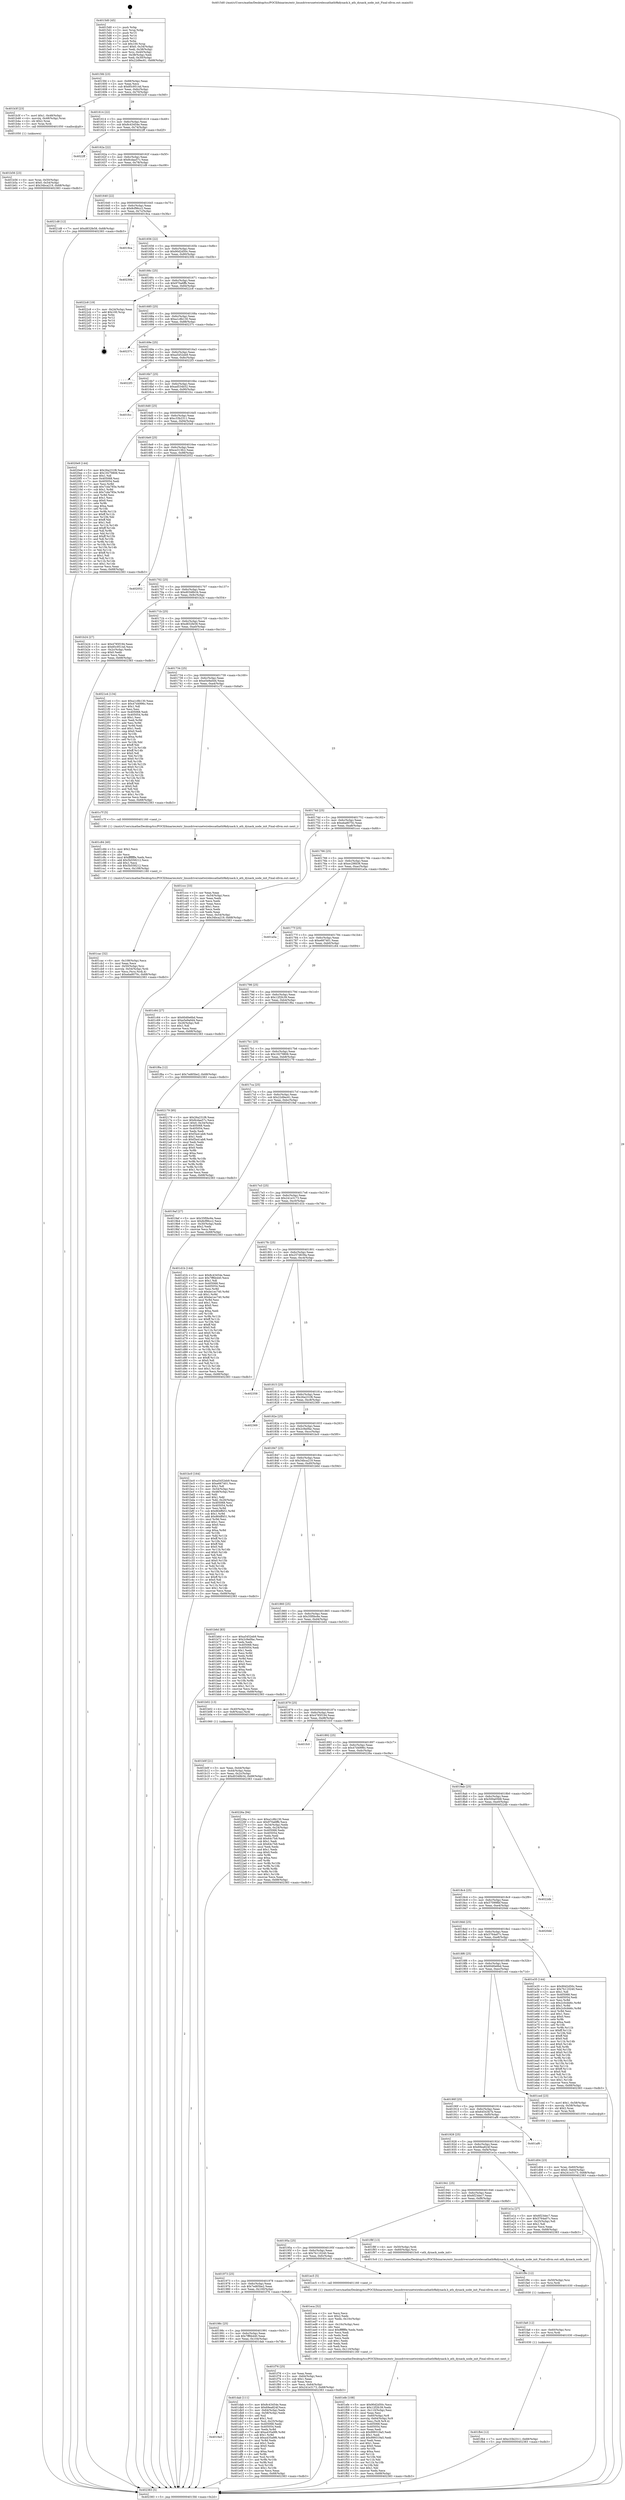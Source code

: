 digraph "0x4015d0" {
  label = "0x4015d0 (/mnt/c/Users/mathe/Desktop/tcc/POCII/binaries/extr_linuxdriversnetwirelessathath9kdynack.h_ath_dynack_node_init_Final-ollvm.out::main(0))"
  labelloc = "t"
  node[shape=record]

  Entry [label="",width=0.3,height=0.3,shape=circle,fillcolor=black,style=filled]
  "0x4015fd" [label="{
     0x4015fd [23]\l
     | [instrs]\l
     &nbsp;&nbsp;0x4015fd \<+3\>: mov -0x68(%rbp),%eax\l
     &nbsp;&nbsp;0x401600 \<+2\>: mov %eax,%ecx\l
     &nbsp;&nbsp;0x401602 \<+6\>: sub $0x85c9514d,%ecx\l
     &nbsp;&nbsp;0x401608 \<+3\>: mov %eax,-0x6c(%rbp)\l
     &nbsp;&nbsp;0x40160b \<+3\>: mov %ecx,-0x70(%rbp)\l
     &nbsp;&nbsp;0x40160e \<+6\>: je 0000000000401b3f \<main+0x56f\>\l
  }"]
  "0x401b3f" [label="{
     0x401b3f [23]\l
     | [instrs]\l
     &nbsp;&nbsp;0x401b3f \<+7\>: movl $0x1,-0x48(%rbp)\l
     &nbsp;&nbsp;0x401b46 \<+4\>: movslq -0x48(%rbp),%rax\l
     &nbsp;&nbsp;0x401b4a \<+4\>: shl $0x2,%rax\l
     &nbsp;&nbsp;0x401b4e \<+3\>: mov %rax,%rdi\l
     &nbsp;&nbsp;0x401b51 \<+5\>: call 0000000000401050 \<malloc@plt\>\l
     | [calls]\l
     &nbsp;&nbsp;0x401050 \{1\} (unknown)\l
  }"]
  "0x401614" [label="{
     0x401614 [22]\l
     | [instrs]\l
     &nbsp;&nbsp;0x401614 \<+5\>: jmp 0000000000401619 \<main+0x49\>\l
     &nbsp;&nbsp;0x401619 \<+3\>: mov -0x6c(%rbp),%eax\l
     &nbsp;&nbsp;0x40161c \<+5\>: sub $0x8c43454e,%eax\l
     &nbsp;&nbsp;0x401621 \<+3\>: mov %eax,-0x74(%rbp)\l
     &nbsp;&nbsp;0x401624 \<+6\>: je 00000000004022ff \<main+0xd2f\>\l
  }"]
  Exit [label="",width=0.3,height=0.3,shape=circle,fillcolor=black,style=filled,peripheries=2]
  "0x4022ff" [label="{
     0x4022ff\l
  }", style=dashed]
  "0x40162a" [label="{
     0x40162a [22]\l
     | [instrs]\l
     &nbsp;&nbsp;0x40162a \<+5\>: jmp 000000000040162f \<main+0x5f\>\l
     &nbsp;&nbsp;0x40162f \<+3\>: mov -0x6c(%rbp),%eax\l
     &nbsp;&nbsp;0x401632 \<+5\>: sub $0x8cdaa57c,%eax\l
     &nbsp;&nbsp;0x401637 \<+3\>: mov %eax,-0x78(%rbp)\l
     &nbsp;&nbsp;0x40163a \<+6\>: je 00000000004021d8 \<main+0xc08\>\l
  }"]
  "0x401fb4" [label="{
     0x401fb4 [12]\l
     | [instrs]\l
     &nbsp;&nbsp;0x401fb4 \<+7\>: movl $0xc33b2311,-0x68(%rbp)\l
     &nbsp;&nbsp;0x401fbb \<+5\>: jmp 0000000000402383 \<main+0xdb3\>\l
  }"]
  "0x4021d8" [label="{
     0x4021d8 [12]\l
     | [instrs]\l
     &nbsp;&nbsp;0x4021d8 \<+7\>: movl $0xd832fe58,-0x68(%rbp)\l
     &nbsp;&nbsp;0x4021df \<+5\>: jmp 0000000000402383 \<main+0xdb3\>\l
  }"]
  "0x401640" [label="{
     0x401640 [22]\l
     | [instrs]\l
     &nbsp;&nbsp;0x401640 \<+5\>: jmp 0000000000401645 \<main+0x75\>\l
     &nbsp;&nbsp;0x401645 \<+3\>: mov -0x6c(%rbp),%eax\l
     &nbsp;&nbsp;0x401648 \<+5\>: sub $0x8cf96cc2,%eax\l
     &nbsp;&nbsp;0x40164d \<+3\>: mov %eax,-0x7c(%rbp)\l
     &nbsp;&nbsp;0x401650 \<+6\>: je 00000000004019ca \<main+0x3fa\>\l
  }"]
  "0x401fa8" [label="{
     0x401fa8 [12]\l
     | [instrs]\l
     &nbsp;&nbsp;0x401fa8 \<+4\>: mov -0x60(%rbp),%rsi\l
     &nbsp;&nbsp;0x401fac \<+3\>: mov %rsi,%rdi\l
     &nbsp;&nbsp;0x401faf \<+5\>: call 0000000000401030 \<free@plt\>\l
     | [calls]\l
     &nbsp;&nbsp;0x401030 \{1\} (unknown)\l
  }"]
  "0x4019ca" [label="{
     0x4019ca\l
  }", style=dashed]
  "0x401656" [label="{
     0x401656 [22]\l
     | [instrs]\l
     &nbsp;&nbsp;0x401656 \<+5\>: jmp 000000000040165b \<main+0x8b\>\l
     &nbsp;&nbsp;0x40165b \<+3\>: mov -0x6c(%rbp),%eax\l
     &nbsp;&nbsp;0x40165e \<+5\>: sub $0x90d2d50c,%eax\l
     &nbsp;&nbsp;0x401663 \<+3\>: mov %eax,-0x80(%rbp)\l
     &nbsp;&nbsp;0x401666 \<+6\>: je 000000000040230b \<main+0xd3b\>\l
  }"]
  "0x401f9c" [label="{
     0x401f9c [12]\l
     | [instrs]\l
     &nbsp;&nbsp;0x401f9c \<+4\>: mov -0x50(%rbp),%rsi\l
     &nbsp;&nbsp;0x401fa0 \<+3\>: mov %rsi,%rdi\l
     &nbsp;&nbsp;0x401fa3 \<+5\>: call 0000000000401030 \<free@plt\>\l
     | [calls]\l
     &nbsp;&nbsp;0x401030 \{1\} (unknown)\l
  }"]
  "0x40230b" [label="{
     0x40230b\l
  }", style=dashed]
  "0x40166c" [label="{
     0x40166c [25]\l
     | [instrs]\l
     &nbsp;&nbsp;0x40166c \<+5\>: jmp 0000000000401671 \<main+0xa1\>\l
     &nbsp;&nbsp;0x401671 \<+3\>: mov -0x6c(%rbp),%eax\l
     &nbsp;&nbsp;0x401674 \<+5\>: sub $0x970a6ffb,%eax\l
     &nbsp;&nbsp;0x401679 \<+6\>: mov %eax,-0x84(%rbp)\l
     &nbsp;&nbsp;0x40167f \<+6\>: je 00000000004022c8 \<main+0xcf8\>\l
  }"]
  "0x401efe" [label="{
     0x401efe [108]\l
     | [instrs]\l
     &nbsp;&nbsp;0x401efe \<+5\>: mov $0x90d2d50c,%ecx\l
     &nbsp;&nbsp;0x401f03 \<+5\>: mov $0x12f2fc39,%edx\l
     &nbsp;&nbsp;0x401f08 \<+6\>: mov -0x110(%rbp),%esi\l
     &nbsp;&nbsp;0x401f0e \<+3\>: imul %eax,%esi\l
     &nbsp;&nbsp;0x401f11 \<+4\>: mov -0x60(%rbp),%r8\l
     &nbsp;&nbsp;0x401f15 \<+4\>: movslq -0x64(%rbp),%r9\l
     &nbsp;&nbsp;0x401f19 \<+4\>: mov %esi,(%r8,%r9,4)\l
     &nbsp;&nbsp;0x401f1d \<+7\>: mov 0x405068,%eax\l
     &nbsp;&nbsp;0x401f24 \<+7\>: mov 0x405054,%esi\l
     &nbsp;&nbsp;0x401f2b \<+2\>: mov %eax,%edi\l
     &nbsp;&nbsp;0x401f2d \<+6\>: sub $0x999319a5,%edi\l
     &nbsp;&nbsp;0x401f33 \<+3\>: sub $0x1,%edi\l
     &nbsp;&nbsp;0x401f36 \<+6\>: add $0x999319a5,%edi\l
     &nbsp;&nbsp;0x401f3c \<+3\>: imul %edi,%eax\l
     &nbsp;&nbsp;0x401f3f \<+3\>: and $0x1,%eax\l
     &nbsp;&nbsp;0x401f42 \<+3\>: cmp $0x0,%eax\l
     &nbsp;&nbsp;0x401f45 \<+4\>: sete %r10b\l
     &nbsp;&nbsp;0x401f49 \<+3\>: cmp $0xa,%esi\l
     &nbsp;&nbsp;0x401f4c \<+4\>: setl %r11b\l
     &nbsp;&nbsp;0x401f50 \<+3\>: mov %r10b,%bl\l
     &nbsp;&nbsp;0x401f53 \<+3\>: and %r11b,%bl\l
     &nbsp;&nbsp;0x401f56 \<+3\>: xor %r11b,%r10b\l
     &nbsp;&nbsp;0x401f59 \<+3\>: or %r10b,%bl\l
     &nbsp;&nbsp;0x401f5c \<+3\>: test $0x1,%bl\l
     &nbsp;&nbsp;0x401f5f \<+3\>: cmovne %edx,%ecx\l
     &nbsp;&nbsp;0x401f62 \<+3\>: mov %ecx,-0x68(%rbp)\l
     &nbsp;&nbsp;0x401f65 \<+5\>: jmp 0000000000402383 \<main+0xdb3\>\l
  }"]
  "0x4022c8" [label="{
     0x4022c8 [19]\l
     | [instrs]\l
     &nbsp;&nbsp;0x4022c8 \<+3\>: mov -0x24(%rbp),%eax\l
     &nbsp;&nbsp;0x4022cb \<+7\>: add $0x100,%rsp\l
     &nbsp;&nbsp;0x4022d2 \<+1\>: pop %rbx\l
     &nbsp;&nbsp;0x4022d3 \<+2\>: pop %r12\l
     &nbsp;&nbsp;0x4022d5 \<+2\>: pop %r14\l
     &nbsp;&nbsp;0x4022d7 \<+2\>: pop %r15\l
     &nbsp;&nbsp;0x4022d9 \<+1\>: pop %rbp\l
     &nbsp;&nbsp;0x4022da \<+1\>: ret\l
  }"]
  "0x401685" [label="{
     0x401685 [25]\l
     | [instrs]\l
     &nbsp;&nbsp;0x401685 \<+5\>: jmp 000000000040168a \<main+0xba\>\l
     &nbsp;&nbsp;0x40168a \<+3\>: mov -0x6c(%rbp),%eax\l
     &nbsp;&nbsp;0x40168d \<+5\>: sub $0xa1c8b130,%eax\l
     &nbsp;&nbsp;0x401692 \<+6\>: mov %eax,-0x88(%rbp)\l
     &nbsp;&nbsp;0x401698 \<+6\>: je 000000000040237c \<main+0xdac\>\l
  }"]
  "0x401eca" [label="{
     0x401eca [52]\l
     | [instrs]\l
     &nbsp;&nbsp;0x401eca \<+2\>: xor %ecx,%ecx\l
     &nbsp;&nbsp;0x401ecc \<+5\>: mov $0x2,%edx\l
     &nbsp;&nbsp;0x401ed1 \<+6\>: mov %edx,-0x10c(%rbp)\l
     &nbsp;&nbsp;0x401ed7 \<+1\>: cltd\l
     &nbsp;&nbsp;0x401ed8 \<+6\>: mov -0x10c(%rbp),%esi\l
     &nbsp;&nbsp;0x401ede \<+2\>: idiv %esi\l
     &nbsp;&nbsp;0x401ee0 \<+6\>: imul $0xfffffffe,%edx,%edx\l
     &nbsp;&nbsp;0x401ee6 \<+2\>: mov %ecx,%edi\l
     &nbsp;&nbsp;0x401ee8 \<+2\>: sub %edx,%edi\l
     &nbsp;&nbsp;0x401eea \<+2\>: mov %ecx,%edx\l
     &nbsp;&nbsp;0x401eec \<+3\>: sub $0x1,%edx\l
     &nbsp;&nbsp;0x401eef \<+2\>: add %edx,%edi\l
     &nbsp;&nbsp;0x401ef1 \<+2\>: sub %edi,%ecx\l
     &nbsp;&nbsp;0x401ef3 \<+6\>: mov %ecx,-0x110(%rbp)\l
     &nbsp;&nbsp;0x401ef9 \<+5\>: call 0000000000401160 \<next_i\>\l
     | [calls]\l
     &nbsp;&nbsp;0x401160 \{1\} (/mnt/c/Users/mathe/Desktop/tcc/POCII/binaries/extr_linuxdriversnetwirelessathath9kdynack.h_ath_dynack_node_init_Final-ollvm.out::next_i)\l
  }"]
  "0x40237c" [label="{
     0x40237c\l
  }", style=dashed]
  "0x40169e" [label="{
     0x40169e [25]\l
     | [instrs]\l
     &nbsp;&nbsp;0x40169e \<+5\>: jmp 00000000004016a3 \<main+0xd3\>\l
     &nbsp;&nbsp;0x4016a3 \<+3\>: mov -0x6c(%rbp),%eax\l
     &nbsp;&nbsp;0x4016a6 \<+5\>: sub $0xa5452eb9,%eax\l
     &nbsp;&nbsp;0x4016ab \<+6\>: mov %eax,-0x8c(%rbp)\l
     &nbsp;&nbsp;0x4016b1 \<+6\>: je 00000000004022f3 \<main+0xd23\>\l
  }"]
  "0x4019a5" [label="{
     0x4019a5\l
  }", style=dashed]
  "0x4022f3" [label="{
     0x4022f3\l
  }", style=dashed]
  "0x4016b7" [label="{
     0x4016b7 [25]\l
     | [instrs]\l
     &nbsp;&nbsp;0x4016b7 \<+5\>: jmp 00000000004016bc \<main+0xec\>\l
     &nbsp;&nbsp;0x4016bc \<+3\>: mov -0x6c(%rbp),%eax\l
     &nbsp;&nbsp;0x4016bf \<+5\>: sub $0xad534b52,%eax\l
     &nbsp;&nbsp;0x4016c4 \<+6\>: mov %eax,-0x90(%rbp)\l
     &nbsp;&nbsp;0x4016ca \<+6\>: je 0000000000401fcc \<main+0x9fc\>\l
  }"]
  "0x401dab" [label="{
     0x401dab [111]\l
     | [instrs]\l
     &nbsp;&nbsp;0x401dab \<+5\>: mov $0x8c43454e,%eax\l
     &nbsp;&nbsp;0x401db0 \<+5\>: mov $0x69ea824f,%ecx\l
     &nbsp;&nbsp;0x401db5 \<+3\>: mov -0x64(%rbp),%edx\l
     &nbsp;&nbsp;0x401db8 \<+3\>: cmp -0x58(%rbp),%edx\l
     &nbsp;&nbsp;0x401dbb \<+4\>: setl %sil\l
     &nbsp;&nbsp;0x401dbf \<+4\>: and $0x1,%sil\l
     &nbsp;&nbsp;0x401dc3 \<+4\>: mov %sil,-0x25(%rbp)\l
     &nbsp;&nbsp;0x401dc7 \<+7\>: mov 0x405068,%edx\l
     &nbsp;&nbsp;0x401dce \<+7\>: mov 0x405054,%edi\l
     &nbsp;&nbsp;0x401dd5 \<+3\>: mov %edx,%r8d\l
     &nbsp;&nbsp;0x401dd8 \<+7\>: add $0xa435a9f6,%r8d\l
     &nbsp;&nbsp;0x401ddf \<+4\>: sub $0x1,%r8d\l
     &nbsp;&nbsp;0x401de3 \<+7\>: sub $0xa435a9f6,%r8d\l
     &nbsp;&nbsp;0x401dea \<+4\>: imul %r8d,%edx\l
     &nbsp;&nbsp;0x401dee \<+3\>: and $0x1,%edx\l
     &nbsp;&nbsp;0x401df1 \<+3\>: cmp $0x0,%edx\l
     &nbsp;&nbsp;0x401df4 \<+4\>: sete %sil\l
     &nbsp;&nbsp;0x401df8 \<+3\>: cmp $0xa,%edi\l
     &nbsp;&nbsp;0x401dfb \<+4\>: setl %r9b\l
     &nbsp;&nbsp;0x401dff \<+3\>: mov %sil,%r10b\l
     &nbsp;&nbsp;0x401e02 \<+3\>: and %r9b,%r10b\l
     &nbsp;&nbsp;0x401e05 \<+3\>: xor %r9b,%sil\l
     &nbsp;&nbsp;0x401e08 \<+3\>: or %sil,%r10b\l
     &nbsp;&nbsp;0x401e0b \<+4\>: test $0x1,%r10b\l
     &nbsp;&nbsp;0x401e0f \<+3\>: cmovne %ecx,%eax\l
     &nbsp;&nbsp;0x401e12 \<+3\>: mov %eax,-0x68(%rbp)\l
     &nbsp;&nbsp;0x401e15 \<+5\>: jmp 0000000000402383 \<main+0xdb3\>\l
  }"]
  "0x401fcc" [label="{
     0x401fcc\l
  }", style=dashed]
  "0x4016d0" [label="{
     0x4016d0 [25]\l
     | [instrs]\l
     &nbsp;&nbsp;0x4016d0 \<+5\>: jmp 00000000004016d5 \<main+0x105\>\l
     &nbsp;&nbsp;0x4016d5 \<+3\>: mov -0x6c(%rbp),%eax\l
     &nbsp;&nbsp;0x4016d8 \<+5\>: sub $0xc33b2311,%eax\l
     &nbsp;&nbsp;0x4016dd \<+6\>: mov %eax,-0x94(%rbp)\l
     &nbsp;&nbsp;0x4016e3 \<+6\>: je 00000000004020e9 \<main+0xb19\>\l
  }"]
  "0x40198c" [label="{
     0x40198c [25]\l
     | [instrs]\l
     &nbsp;&nbsp;0x40198c \<+5\>: jmp 0000000000401991 \<main+0x3c1\>\l
     &nbsp;&nbsp;0x401991 \<+3\>: mov -0x6c(%rbp),%eax\l
     &nbsp;&nbsp;0x401994 \<+5\>: sub $0x7ff6b440,%eax\l
     &nbsp;&nbsp;0x401999 \<+6\>: mov %eax,-0x104(%rbp)\l
     &nbsp;&nbsp;0x40199f \<+6\>: je 0000000000401dab \<main+0x7db\>\l
  }"]
  "0x4020e9" [label="{
     0x4020e9 [144]\l
     | [instrs]\l
     &nbsp;&nbsp;0x4020e9 \<+5\>: mov $0x26a231f6,%eax\l
     &nbsp;&nbsp;0x4020ee \<+5\>: mov $0x19279806,%ecx\l
     &nbsp;&nbsp;0x4020f3 \<+2\>: mov $0x1,%dl\l
     &nbsp;&nbsp;0x4020f5 \<+7\>: mov 0x405068,%esi\l
     &nbsp;&nbsp;0x4020fc \<+7\>: mov 0x405054,%edi\l
     &nbsp;&nbsp;0x402103 \<+3\>: mov %esi,%r8d\l
     &nbsp;&nbsp;0x402106 \<+7\>: add $0x7cda785e,%r8d\l
     &nbsp;&nbsp;0x40210d \<+4\>: sub $0x1,%r8d\l
     &nbsp;&nbsp;0x402111 \<+7\>: sub $0x7cda785e,%r8d\l
     &nbsp;&nbsp;0x402118 \<+4\>: imul %r8d,%esi\l
     &nbsp;&nbsp;0x40211c \<+3\>: and $0x1,%esi\l
     &nbsp;&nbsp;0x40211f \<+3\>: cmp $0x0,%esi\l
     &nbsp;&nbsp;0x402122 \<+4\>: sete %r9b\l
     &nbsp;&nbsp;0x402126 \<+3\>: cmp $0xa,%edi\l
     &nbsp;&nbsp;0x402129 \<+4\>: setl %r10b\l
     &nbsp;&nbsp;0x40212d \<+3\>: mov %r9b,%r11b\l
     &nbsp;&nbsp;0x402130 \<+4\>: xor $0xff,%r11b\l
     &nbsp;&nbsp;0x402134 \<+3\>: mov %r10b,%bl\l
     &nbsp;&nbsp;0x402137 \<+3\>: xor $0xff,%bl\l
     &nbsp;&nbsp;0x40213a \<+3\>: xor $0x1,%dl\l
     &nbsp;&nbsp;0x40213d \<+3\>: mov %r11b,%r14b\l
     &nbsp;&nbsp;0x402140 \<+4\>: and $0xff,%r14b\l
     &nbsp;&nbsp;0x402144 \<+3\>: and %dl,%r9b\l
     &nbsp;&nbsp;0x402147 \<+3\>: mov %bl,%r15b\l
     &nbsp;&nbsp;0x40214a \<+4\>: and $0xff,%r15b\l
     &nbsp;&nbsp;0x40214e \<+3\>: and %dl,%r10b\l
     &nbsp;&nbsp;0x402151 \<+3\>: or %r9b,%r14b\l
     &nbsp;&nbsp;0x402154 \<+3\>: or %r10b,%r15b\l
     &nbsp;&nbsp;0x402157 \<+3\>: xor %r15b,%r14b\l
     &nbsp;&nbsp;0x40215a \<+3\>: or %bl,%r11b\l
     &nbsp;&nbsp;0x40215d \<+4\>: xor $0xff,%r11b\l
     &nbsp;&nbsp;0x402161 \<+3\>: or $0x1,%dl\l
     &nbsp;&nbsp;0x402164 \<+3\>: and %dl,%r11b\l
     &nbsp;&nbsp;0x402167 \<+3\>: or %r11b,%r14b\l
     &nbsp;&nbsp;0x40216a \<+4\>: test $0x1,%r14b\l
     &nbsp;&nbsp;0x40216e \<+3\>: cmovne %ecx,%eax\l
     &nbsp;&nbsp;0x402171 \<+3\>: mov %eax,-0x68(%rbp)\l
     &nbsp;&nbsp;0x402174 \<+5\>: jmp 0000000000402383 \<main+0xdb3\>\l
  }"]
  "0x4016e9" [label="{
     0x4016e9 [25]\l
     | [instrs]\l
     &nbsp;&nbsp;0x4016e9 \<+5\>: jmp 00000000004016ee \<main+0x11e\>\l
     &nbsp;&nbsp;0x4016ee \<+3\>: mov -0x6c(%rbp),%eax\l
     &nbsp;&nbsp;0x4016f1 \<+5\>: sub $0xce313fc2,%eax\l
     &nbsp;&nbsp;0x4016f6 \<+6\>: mov %eax,-0x98(%rbp)\l
     &nbsp;&nbsp;0x4016fc \<+6\>: je 0000000000402052 \<main+0xa82\>\l
  }"]
  "0x401f76" [label="{
     0x401f76 [25]\l
     | [instrs]\l
     &nbsp;&nbsp;0x401f76 \<+2\>: xor %eax,%eax\l
     &nbsp;&nbsp;0x401f78 \<+3\>: mov -0x64(%rbp),%ecx\l
     &nbsp;&nbsp;0x401f7b \<+3\>: sub $0x1,%eax\l
     &nbsp;&nbsp;0x401f7e \<+2\>: sub %eax,%ecx\l
     &nbsp;&nbsp;0x401f80 \<+3\>: mov %ecx,-0x64(%rbp)\l
     &nbsp;&nbsp;0x401f83 \<+7\>: movl $0x241e3173,-0x68(%rbp)\l
     &nbsp;&nbsp;0x401f8a \<+5\>: jmp 0000000000402383 \<main+0xdb3\>\l
  }"]
  "0x402052" [label="{
     0x402052\l
  }", style=dashed]
  "0x401702" [label="{
     0x401702 [25]\l
     | [instrs]\l
     &nbsp;&nbsp;0x401702 \<+5\>: jmp 0000000000401707 \<main+0x137\>\l
     &nbsp;&nbsp;0x401707 \<+3\>: mov -0x6c(%rbp),%eax\l
     &nbsp;&nbsp;0x40170a \<+5\>: sub $0xd0348b34,%eax\l
     &nbsp;&nbsp;0x40170f \<+6\>: mov %eax,-0x9c(%rbp)\l
     &nbsp;&nbsp;0x401715 \<+6\>: je 0000000000401b24 \<main+0x554\>\l
  }"]
  "0x401973" [label="{
     0x401973 [25]\l
     | [instrs]\l
     &nbsp;&nbsp;0x401973 \<+5\>: jmp 0000000000401978 \<main+0x3a8\>\l
     &nbsp;&nbsp;0x401978 \<+3\>: mov -0x6c(%rbp),%eax\l
     &nbsp;&nbsp;0x40197b \<+5\>: sub $0x7ed65be2,%eax\l
     &nbsp;&nbsp;0x401980 \<+6\>: mov %eax,-0x100(%rbp)\l
     &nbsp;&nbsp;0x401986 \<+6\>: je 0000000000401f76 \<main+0x9a6\>\l
  }"]
  "0x401b24" [label="{
     0x401b24 [27]\l
     | [instrs]\l
     &nbsp;&nbsp;0x401b24 \<+5\>: mov $0x4785f194,%eax\l
     &nbsp;&nbsp;0x401b29 \<+5\>: mov $0x85c9514d,%ecx\l
     &nbsp;&nbsp;0x401b2e \<+3\>: mov -0x2c(%rbp),%edx\l
     &nbsp;&nbsp;0x401b31 \<+3\>: cmp $0x0,%edx\l
     &nbsp;&nbsp;0x401b34 \<+3\>: cmove %ecx,%eax\l
     &nbsp;&nbsp;0x401b37 \<+3\>: mov %eax,-0x68(%rbp)\l
     &nbsp;&nbsp;0x401b3a \<+5\>: jmp 0000000000402383 \<main+0xdb3\>\l
  }"]
  "0x40171b" [label="{
     0x40171b [25]\l
     | [instrs]\l
     &nbsp;&nbsp;0x40171b \<+5\>: jmp 0000000000401720 \<main+0x150\>\l
     &nbsp;&nbsp;0x401720 \<+3\>: mov -0x6c(%rbp),%eax\l
     &nbsp;&nbsp;0x401723 \<+5\>: sub $0xd832fe58,%eax\l
     &nbsp;&nbsp;0x401728 \<+6\>: mov %eax,-0xa0(%rbp)\l
     &nbsp;&nbsp;0x40172e \<+6\>: je 00000000004021e4 \<main+0xc14\>\l
  }"]
  "0x401ec5" [label="{
     0x401ec5 [5]\l
     | [instrs]\l
     &nbsp;&nbsp;0x401ec5 \<+5\>: call 0000000000401160 \<next_i\>\l
     | [calls]\l
     &nbsp;&nbsp;0x401160 \{1\} (/mnt/c/Users/mathe/Desktop/tcc/POCII/binaries/extr_linuxdriversnetwirelessathath9kdynack.h_ath_dynack_node_init_Final-ollvm.out::next_i)\l
  }"]
  "0x4021e4" [label="{
     0x4021e4 [134]\l
     | [instrs]\l
     &nbsp;&nbsp;0x4021e4 \<+5\>: mov $0xa1c8b130,%eax\l
     &nbsp;&nbsp;0x4021e9 \<+5\>: mov $0x47d4996c,%ecx\l
     &nbsp;&nbsp;0x4021ee \<+2\>: mov $0x1,%dl\l
     &nbsp;&nbsp;0x4021f0 \<+2\>: xor %esi,%esi\l
     &nbsp;&nbsp;0x4021f2 \<+7\>: mov 0x405068,%edi\l
     &nbsp;&nbsp;0x4021f9 \<+8\>: mov 0x405054,%r8d\l
     &nbsp;&nbsp;0x402201 \<+3\>: sub $0x1,%esi\l
     &nbsp;&nbsp;0x402204 \<+3\>: mov %edi,%r9d\l
     &nbsp;&nbsp;0x402207 \<+3\>: add %esi,%r9d\l
     &nbsp;&nbsp;0x40220a \<+4\>: imul %r9d,%edi\l
     &nbsp;&nbsp;0x40220e \<+3\>: and $0x1,%edi\l
     &nbsp;&nbsp;0x402211 \<+3\>: cmp $0x0,%edi\l
     &nbsp;&nbsp;0x402214 \<+4\>: sete %r10b\l
     &nbsp;&nbsp;0x402218 \<+4\>: cmp $0xa,%r8d\l
     &nbsp;&nbsp;0x40221c \<+4\>: setl %r11b\l
     &nbsp;&nbsp;0x402220 \<+3\>: mov %r10b,%bl\l
     &nbsp;&nbsp;0x402223 \<+3\>: xor $0xff,%bl\l
     &nbsp;&nbsp;0x402226 \<+3\>: mov %r11b,%r14b\l
     &nbsp;&nbsp;0x402229 \<+4\>: xor $0xff,%r14b\l
     &nbsp;&nbsp;0x40222d \<+3\>: xor $0x0,%dl\l
     &nbsp;&nbsp;0x402230 \<+3\>: mov %bl,%r15b\l
     &nbsp;&nbsp;0x402233 \<+4\>: and $0x0,%r15b\l
     &nbsp;&nbsp;0x402237 \<+3\>: and %dl,%r10b\l
     &nbsp;&nbsp;0x40223a \<+3\>: mov %r14b,%r12b\l
     &nbsp;&nbsp;0x40223d \<+4\>: and $0x0,%r12b\l
     &nbsp;&nbsp;0x402241 \<+3\>: and %dl,%r11b\l
     &nbsp;&nbsp;0x402244 \<+3\>: or %r10b,%r15b\l
     &nbsp;&nbsp;0x402247 \<+3\>: or %r11b,%r12b\l
     &nbsp;&nbsp;0x40224a \<+3\>: xor %r12b,%r15b\l
     &nbsp;&nbsp;0x40224d \<+3\>: or %r14b,%bl\l
     &nbsp;&nbsp;0x402250 \<+3\>: xor $0xff,%bl\l
     &nbsp;&nbsp;0x402253 \<+3\>: or $0x0,%dl\l
     &nbsp;&nbsp;0x402256 \<+2\>: and %dl,%bl\l
     &nbsp;&nbsp;0x402258 \<+3\>: or %bl,%r15b\l
     &nbsp;&nbsp;0x40225b \<+4\>: test $0x1,%r15b\l
     &nbsp;&nbsp;0x40225f \<+3\>: cmovne %ecx,%eax\l
     &nbsp;&nbsp;0x402262 \<+3\>: mov %eax,-0x68(%rbp)\l
     &nbsp;&nbsp;0x402265 \<+5\>: jmp 0000000000402383 \<main+0xdb3\>\l
  }"]
  "0x401734" [label="{
     0x401734 [25]\l
     | [instrs]\l
     &nbsp;&nbsp;0x401734 \<+5\>: jmp 0000000000401739 \<main+0x169\>\l
     &nbsp;&nbsp;0x401739 \<+3\>: mov -0x6c(%rbp),%eax\l
     &nbsp;&nbsp;0x40173c \<+5\>: sub $0xe5e9a0d4,%eax\l
     &nbsp;&nbsp;0x401741 \<+6\>: mov %eax,-0xa4(%rbp)\l
     &nbsp;&nbsp;0x401747 \<+6\>: je 0000000000401c7f \<main+0x6af\>\l
  }"]
  "0x40195a" [label="{
     0x40195a [25]\l
     | [instrs]\l
     &nbsp;&nbsp;0x40195a \<+5\>: jmp 000000000040195f \<main+0x38f\>\l
     &nbsp;&nbsp;0x40195f \<+3\>: mov -0x6c(%rbp),%eax\l
     &nbsp;&nbsp;0x401962 \<+5\>: sub $0x7b110240,%eax\l
     &nbsp;&nbsp;0x401967 \<+6\>: mov %eax,-0xfc(%rbp)\l
     &nbsp;&nbsp;0x40196d \<+6\>: je 0000000000401ec5 \<main+0x8f5\>\l
  }"]
  "0x401c7f" [label="{
     0x401c7f [5]\l
     | [instrs]\l
     &nbsp;&nbsp;0x401c7f \<+5\>: call 0000000000401160 \<next_i\>\l
     | [calls]\l
     &nbsp;&nbsp;0x401160 \{1\} (/mnt/c/Users/mathe/Desktop/tcc/POCII/binaries/extr_linuxdriversnetwirelessathath9kdynack.h_ath_dynack_node_init_Final-ollvm.out::next_i)\l
  }"]
  "0x40174d" [label="{
     0x40174d [25]\l
     | [instrs]\l
     &nbsp;&nbsp;0x40174d \<+5\>: jmp 0000000000401752 \<main+0x182\>\l
     &nbsp;&nbsp;0x401752 \<+3\>: mov -0x6c(%rbp),%eax\l
     &nbsp;&nbsp;0x401755 \<+5\>: sub $0xeba8070c,%eax\l
     &nbsp;&nbsp;0x40175a \<+6\>: mov %eax,-0xa8(%rbp)\l
     &nbsp;&nbsp;0x401760 \<+6\>: je 0000000000401ccc \<main+0x6fc\>\l
  }"]
  "0x401f8f" [label="{
     0x401f8f [13]\l
     | [instrs]\l
     &nbsp;&nbsp;0x401f8f \<+4\>: mov -0x50(%rbp),%rdi\l
     &nbsp;&nbsp;0x401f93 \<+4\>: mov -0x60(%rbp),%rsi\l
     &nbsp;&nbsp;0x401f97 \<+5\>: call 00000000004015c0 \<ath_dynack_node_init\>\l
     | [calls]\l
     &nbsp;&nbsp;0x4015c0 \{1\} (/mnt/c/Users/mathe/Desktop/tcc/POCII/binaries/extr_linuxdriversnetwirelessathath9kdynack.h_ath_dynack_node_init_Final-ollvm.out::ath_dynack_node_init)\l
  }"]
  "0x401ccc" [label="{
     0x401ccc [33]\l
     | [instrs]\l
     &nbsp;&nbsp;0x401ccc \<+2\>: xor %eax,%eax\l
     &nbsp;&nbsp;0x401cce \<+3\>: mov -0x54(%rbp),%ecx\l
     &nbsp;&nbsp;0x401cd1 \<+2\>: mov %eax,%edx\l
     &nbsp;&nbsp;0x401cd3 \<+2\>: sub %ecx,%edx\l
     &nbsp;&nbsp;0x401cd5 \<+2\>: mov %eax,%ecx\l
     &nbsp;&nbsp;0x401cd7 \<+3\>: sub $0x1,%ecx\l
     &nbsp;&nbsp;0x401cda \<+2\>: add %ecx,%edx\l
     &nbsp;&nbsp;0x401cdc \<+2\>: sub %edx,%eax\l
     &nbsp;&nbsp;0x401cde \<+3\>: mov %eax,-0x54(%rbp)\l
     &nbsp;&nbsp;0x401ce1 \<+7\>: movl $0x34bca219,-0x68(%rbp)\l
     &nbsp;&nbsp;0x401ce8 \<+5\>: jmp 0000000000402383 \<main+0xdb3\>\l
  }"]
  "0x401766" [label="{
     0x401766 [25]\l
     | [instrs]\l
     &nbsp;&nbsp;0x401766 \<+5\>: jmp 000000000040176b \<main+0x19b\>\l
     &nbsp;&nbsp;0x40176b \<+3\>: mov -0x6c(%rbp),%eax\l
     &nbsp;&nbsp;0x40176e \<+5\>: sub $0xec29fd38,%eax\l
     &nbsp;&nbsp;0x401773 \<+6\>: mov %eax,-0xac(%rbp)\l
     &nbsp;&nbsp;0x401779 \<+6\>: je 0000000000401a5a \<main+0x48a\>\l
  }"]
  "0x401941" [label="{
     0x401941 [25]\l
     | [instrs]\l
     &nbsp;&nbsp;0x401941 \<+5\>: jmp 0000000000401946 \<main+0x376\>\l
     &nbsp;&nbsp;0x401946 \<+3\>: mov -0x6c(%rbp),%eax\l
     &nbsp;&nbsp;0x401949 \<+5\>: sub $0x6f23dec7,%eax\l
     &nbsp;&nbsp;0x40194e \<+6\>: mov %eax,-0xf8(%rbp)\l
     &nbsp;&nbsp;0x401954 \<+6\>: je 0000000000401f8f \<main+0x9bf\>\l
  }"]
  "0x401a5a" [label="{
     0x401a5a\l
  }", style=dashed]
  "0x40177f" [label="{
     0x40177f [25]\l
     | [instrs]\l
     &nbsp;&nbsp;0x40177f \<+5\>: jmp 0000000000401784 \<main+0x1b4\>\l
     &nbsp;&nbsp;0x401784 \<+3\>: mov -0x6c(%rbp),%eax\l
     &nbsp;&nbsp;0x401787 \<+5\>: sub $0xe667401,%eax\l
     &nbsp;&nbsp;0x40178c \<+6\>: mov %eax,-0xb0(%rbp)\l
     &nbsp;&nbsp;0x401792 \<+6\>: je 0000000000401c64 \<main+0x694\>\l
  }"]
  "0x401e1a" [label="{
     0x401e1a [27]\l
     | [instrs]\l
     &nbsp;&nbsp;0x401e1a \<+5\>: mov $0x6f23dec7,%eax\l
     &nbsp;&nbsp;0x401e1f \<+5\>: mov $0x5764a07c,%ecx\l
     &nbsp;&nbsp;0x401e24 \<+3\>: mov -0x25(%rbp),%dl\l
     &nbsp;&nbsp;0x401e27 \<+3\>: test $0x1,%dl\l
     &nbsp;&nbsp;0x401e2a \<+3\>: cmovne %ecx,%eax\l
     &nbsp;&nbsp;0x401e2d \<+3\>: mov %eax,-0x68(%rbp)\l
     &nbsp;&nbsp;0x401e30 \<+5\>: jmp 0000000000402383 \<main+0xdb3\>\l
  }"]
  "0x401c64" [label="{
     0x401c64 [27]\l
     | [instrs]\l
     &nbsp;&nbsp;0x401c64 \<+5\>: mov $0x60d0e6bd,%eax\l
     &nbsp;&nbsp;0x401c69 \<+5\>: mov $0xe5e9a0d4,%ecx\l
     &nbsp;&nbsp;0x401c6e \<+3\>: mov -0x26(%rbp),%dl\l
     &nbsp;&nbsp;0x401c71 \<+3\>: test $0x1,%dl\l
     &nbsp;&nbsp;0x401c74 \<+3\>: cmovne %ecx,%eax\l
     &nbsp;&nbsp;0x401c77 \<+3\>: mov %eax,-0x68(%rbp)\l
     &nbsp;&nbsp;0x401c7a \<+5\>: jmp 0000000000402383 \<main+0xdb3\>\l
  }"]
  "0x401798" [label="{
     0x401798 [25]\l
     | [instrs]\l
     &nbsp;&nbsp;0x401798 \<+5\>: jmp 000000000040179d \<main+0x1cd\>\l
     &nbsp;&nbsp;0x40179d \<+3\>: mov -0x6c(%rbp),%eax\l
     &nbsp;&nbsp;0x4017a0 \<+5\>: sub $0x12f2fc39,%eax\l
     &nbsp;&nbsp;0x4017a5 \<+6\>: mov %eax,-0xb4(%rbp)\l
     &nbsp;&nbsp;0x4017ab \<+6\>: je 0000000000401f6a \<main+0x99a\>\l
  }"]
  "0x401928" [label="{
     0x401928 [25]\l
     | [instrs]\l
     &nbsp;&nbsp;0x401928 \<+5\>: jmp 000000000040192d \<main+0x35d\>\l
     &nbsp;&nbsp;0x40192d \<+3\>: mov -0x6c(%rbp),%eax\l
     &nbsp;&nbsp;0x401930 \<+5\>: sub $0x69ea824f,%eax\l
     &nbsp;&nbsp;0x401935 \<+6\>: mov %eax,-0xf4(%rbp)\l
     &nbsp;&nbsp;0x40193b \<+6\>: je 0000000000401e1a \<main+0x84a\>\l
  }"]
  "0x401f6a" [label="{
     0x401f6a [12]\l
     | [instrs]\l
     &nbsp;&nbsp;0x401f6a \<+7\>: movl $0x7ed65be2,-0x68(%rbp)\l
     &nbsp;&nbsp;0x401f71 \<+5\>: jmp 0000000000402383 \<main+0xdb3\>\l
  }"]
  "0x4017b1" [label="{
     0x4017b1 [25]\l
     | [instrs]\l
     &nbsp;&nbsp;0x4017b1 \<+5\>: jmp 00000000004017b6 \<main+0x1e6\>\l
     &nbsp;&nbsp;0x4017b6 \<+3\>: mov -0x6c(%rbp),%eax\l
     &nbsp;&nbsp;0x4017b9 \<+5\>: sub $0x19279806,%eax\l
     &nbsp;&nbsp;0x4017be \<+6\>: mov %eax,-0xb8(%rbp)\l
     &nbsp;&nbsp;0x4017c4 \<+6\>: je 0000000000402179 \<main+0xba9\>\l
  }"]
  "0x401af6" [label="{
     0x401af6\l
  }", style=dashed]
  "0x402179" [label="{
     0x402179 [95]\l
     | [instrs]\l
     &nbsp;&nbsp;0x402179 \<+5\>: mov $0x26a231f6,%eax\l
     &nbsp;&nbsp;0x40217e \<+5\>: mov $0x8cdaa57c,%ecx\l
     &nbsp;&nbsp;0x402183 \<+7\>: movl $0x0,-0x34(%rbp)\l
     &nbsp;&nbsp;0x40218a \<+7\>: mov 0x405068,%edx\l
     &nbsp;&nbsp;0x402191 \<+7\>: mov 0x405054,%esi\l
     &nbsp;&nbsp;0x402198 \<+2\>: mov %edx,%edi\l
     &nbsp;&nbsp;0x40219a \<+6\>: add $0xf3a41ab8,%edi\l
     &nbsp;&nbsp;0x4021a0 \<+3\>: sub $0x1,%edi\l
     &nbsp;&nbsp;0x4021a3 \<+6\>: sub $0xf3a41ab8,%edi\l
     &nbsp;&nbsp;0x4021a9 \<+3\>: imul %edi,%edx\l
     &nbsp;&nbsp;0x4021ac \<+3\>: and $0x1,%edx\l
     &nbsp;&nbsp;0x4021af \<+3\>: cmp $0x0,%edx\l
     &nbsp;&nbsp;0x4021b2 \<+4\>: sete %r8b\l
     &nbsp;&nbsp;0x4021b6 \<+3\>: cmp $0xa,%esi\l
     &nbsp;&nbsp;0x4021b9 \<+4\>: setl %r9b\l
     &nbsp;&nbsp;0x4021bd \<+3\>: mov %r8b,%r10b\l
     &nbsp;&nbsp;0x4021c0 \<+3\>: and %r9b,%r10b\l
     &nbsp;&nbsp;0x4021c3 \<+3\>: xor %r9b,%r8b\l
     &nbsp;&nbsp;0x4021c6 \<+3\>: or %r8b,%r10b\l
     &nbsp;&nbsp;0x4021c9 \<+4\>: test $0x1,%r10b\l
     &nbsp;&nbsp;0x4021cd \<+3\>: cmovne %ecx,%eax\l
     &nbsp;&nbsp;0x4021d0 \<+3\>: mov %eax,-0x68(%rbp)\l
     &nbsp;&nbsp;0x4021d3 \<+5\>: jmp 0000000000402383 \<main+0xdb3\>\l
  }"]
  "0x4017ca" [label="{
     0x4017ca [25]\l
     | [instrs]\l
     &nbsp;&nbsp;0x4017ca \<+5\>: jmp 00000000004017cf \<main+0x1ff\>\l
     &nbsp;&nbsp;0x4017cf \<+3\>: mov -0x6c(%rbp),%eax\l
     &nbsp;&nbsp;0x4017d2 \<+5\>: sub $0x22d9ec61,%eax\l
     &nbsp;&nbsp;0x4017d7 \<+6\>: mov %eax,-0xbc(%rbp)\l
     &nbsp;&nbsp;0x4017dd \<+6\>: je 00000000004019af \<main+0x3df\>\l
  }"]
  "0x401d04" [label="{
     0x401d04 [23]\l
     | [instrs]\l
     &nbsp;&nbsp;0x401d04 \<+4\>: mov %rax,-0x60(%rbp)\l
     &nbsp;&nbsp;0x401d08 \<+7\>: movl $0x0,-0x64(%rbp)\l
     &nbsp;&nbsp;0x401d0f \<+7\>: movl $0x241e3173,-0x68(%rbp)\l
     &nbsp;&nbsp;0x401d16 \<+5\>: jmp 0000000000402383 \<main+0xdb3\>\l
  }"]
  "0x4019af" [label="{
     0x4019af [27]\l
     | [instrs]\l
     &nbsp;&nbsp;0x4019af \<+5\>: mov $0x35f0bc6e,%eax\l
     &nbsp;&nbsp;0x4019b4 \<+5\>: mov $0x8cf96cc2,%ecx\l
     &nbsp;&nbsp;0x4019b9 \<+3\>: mov -0x30(%rbp),%edx\l
     &nbsp;&nbsp;0x4019bc \<+3\>: cmp $0x2,%edx\l
     &nbsp;&nbsp;0x4019bf \<+3\>: cmovne %ecx,%eax\l
     &nbsp;&nbsp;0x4019c2 \<+3\>: mov %eax,-0x68(%rbp)\l
     &nbsp;&nbsp;0x4019c5 \<+5\>: jmp 0000000000402383 \<main+0xdb3\>\l
  }"]
  "0x4017e3" [label="{
     0x4017e3 [25]\l
     | [instrs]\l
     &nbsp;&nbsp;0x4017e3 \<+5\>: jmp 00000000004017e8 \<main+0x218\>\l
     &nbsp;&nbsp;0x4017e8 \<+3\>: mov -0x6c(%rbp),%eax\l
     &nbsp;&nbsp;0x4017eb \<+5\>: sub $0x241e3173,%eax\l
     &nbsp;&nbsp;0x4017f0 \<+6\>: mov %eax,-0xc0(%rbp)\l
     &nbsp;&nbsp;0x4017f6 \<+6\>: je 0000000000401d1b \<main+0x74b\>\l
  }"]
  "0x402383" [label="{
     0x402383 [5]\l
     | [instrs]\l
     &nbsp;&nbsp;0x402383 \<+5\>: jmp 00000000004015fd \<main+0x2d\>\l
  }"]
  "0x4015d0" [label="{
     0x4015d0 [45]\l
     | [instrs]\l
     &nbsp;&nbsp;0x4015d0 \<+1\>: push %rbp\l
     &nbsp;&nbsp;0x4015d1 \<+3\>: mov %rsp,%rbp\l
     &nbsp;&nbsp;0x4015d4 \<+2\>: push %r15\l
     &nbsp;&nbsp;0x4015d6 \<+2\>: push %r14\l
     &nbsp;&nbsp;0x4015d8 \<+2\>: push %r12\l
     &nbsp;&nbsp;0x4015da \<+1\>: push %rbx\l
     &nbsp;&nbsp;0x4015db \<+7\>: sub $0x100,%rsp\l
     &nbsp;&nbsp;0x4015e2 \<+7\>: movl $0x0,-0x34(%rbp)\l
     &nbsp;&nbsp;0x4015e9 \<+3\>: mov %edi,-0x38(%rbp)\l
     &nbsp;&nbsp;0x4015ec \<+4\>: mov %rsi,-0x40(%rbp)\l
     &nbsp;&nbsp;0x4015f0 \<+3\>: mov -0x38(%rbp),%edi\l
     &nbsp;&nbsp;0x4015f3 \<+3\>: mov %edi,-0x30(%rbp)\l
     &nbsp;&nbsp;0x4015f6 \<+7\>: movl $0x22d9ec61,-0x68(%rbp)\l
  }"]
  "0x40190f" [label="{
     0x40190f [25]\l
     | [instrs]\l
     &nbsp;&nbsp;0x40190f \<+5\>: jmp 0000000000401914 \<main+0x344\>\l
     &nbsp;&nbsp;0x401914 \<+3\>: mov -0x6c(%rbp),%eax\l
     &nbsp;&nbsp;0x401917 \<+5\>: sub $0x64543b7b,%eax\l
     &nbsp;&nbsp;0x40191c \<+6\>: mov %eax,-0xf0(%rbp)\l
     &nbsp;&nbsp;0x401922 \<+6\>: je 0000000000401af6 \<main+0x526\>\l
  }"]
  "0x401d1b" [label="{
     0x401d1b [144]\l
     | [instrs]\l
     &nbsp;&nbsp;0x401d1b \<+5\>: mov $0x8c43454e,%eax\l
     &nbsp;&nbsp;0x401d20 \<+5\>: mov $0x7ff6b440,%ecx\l
     &nbsp;&nbsp;0x401d25 \<+2\>: mov $0x1,%dl\l
     &nbsp;&nbsp;0x401d27 \<+7\>: mov 0x405068,%esi\l
     &nbsp;&nbsp;0x401d2e \<+7\>: mov 0x405054,%edi\l
     &nbsp;&nbsp;0x401d35 \<+3\>: mov %esi,%r8d\l
     &nbsp;&nbsp;0x401d38 \<+7\>: sub $0xbe1ec740,%r8d\l
     &nbsp;&nbsp;0x401d3f \<+4\>: sub $0x1,%r8d\l
     &nbsp;&nbsp;0x401d43 \<+7\>: add $0xbe1ec740,%r8d\l
     &nbsp;&nbsp;0x401d4a \<+4\>: imul %r8d,%esi\l
     &nbsp;&nbsp;0x401d4e \<+3\>: and $0x1,%esi\l
     &nbsp;&nbsp;0x401d51 \<+3\>: cmp $0x0,%esi\l
     &nbsp;&nbsp;0x401d54 \<+4\>: sete %r9b\l
     &nbsp;&nbsp;0x401d58 \<+3\>: cmp $0xa,%edi\l
     &nbsp;&nbsp;0x401d5b \<+4\>: setl %r10b\l
     &nbsp;&nbsp;0x401d5f \<+3\>: mov %r9b,%r11b\l
     &nbsp;&nbsp;0x401d62 \<+4\>: xor $0xff,%r11b\l
     &nbsp;&nbsp;0x401d66 \<+3\>: mov %r10b,%bl\l
     &nbsp;&nbsp;0x401d69 \<+3\>: xor $0xff,%bl\l
     &nbsp;&nbsp;0x401d6c \<+3\>: xor $0x0,%dl\l
     &nbsp;&nbsp;0x401d6f \<+3\>: mov %r11b,%r14b\l
     &nbsp;&nbsp;0x401d72 \<+4\>: and $0x0,%r14b\l
     &nbsp;&nbsp;0x401d76 \<+3\>: and %dl,%r9b\l
     &nbsp;&nbsp;0x401d79 \<+3\>: mov %bl,%r15b\l
     &nbsp;&nbsp;0x401d7c \<+4\>: and $0x0,%r15b\l
     &nbsp;&nbsp;0x401d80 \<+3\>: and %dl,%r10b\l
     &nbsp;&nbsp;0x401d83 \<+3\>: or %r9b,%r14b\l
     &nbsp;&nbsp;0x401d86 \<+3\>: or %r10b,%r15b\l
     &nbsp;&nbsp;0x401d89 \<+3\>: xor %r15b,%r14b\l
     &nbsp;&nbsp;0x401d8c \<+3\>: or %bl,%r11b\l
     &nbsp;&nbsp;0x401d8f \<+4\>: xor $0xff,%r11b\l
     &nbsp;&nbsp;0x401d93 \<+3\>: or $0x0,%dl\l
     &nbsp;&nbsp;0x401d96 \<+3\>: and %dl,%r11b\l
     &nbsp;&nbsp;0x401d99 \<+3\>: or %r11b,%r14b\l
     &nbsp;&nbsp;0x401d9c \<+4\>: test $0x1,%r14b\l
     &nbsp;&nbsp;0x401da0 \<+3\>: cmovne %ecx,%eax\l
     &nbsp;&nbsp;0x401da3 \<+3\>: mov %eax,-0x68(%rbp)\l
     &nbsp;&nbsp;0x401da6 \<+5\>: jmp 0000000000402383 \<main+0xdb3\>\l
  }"]
  "0x4017fc" [label="{
     0x4017fc [25]\l
     | [instrs]\l
     &nbsp;&nbsp;0x4017fc \<+5\>: jmp 0000000000401801 \<main+0x231\>\l
     &nbsp;&nbsp;0x401801 \<+3\>: mov -0x6c(%rbp),%eax\l
     &nbsp;&nbsp;0x401804 \<+5\>: sub $0x257d639a,%eax\l
     &nbsp;&nbsp;0x401809 \<+6\>: mov %eax,-0xc4(%rbp)\l
     &nbsp;&nbsp;0x40180f \<+6\>: je 0000000000402358 \<main+0xd88\>\l
  }"]
  "0x401ced" [label="{
     0x401ced [23]\l
     | [instrs]\l
     &nbsp;&nbsp;0x401ced \<+7\>: movl $0x1,-0x58(%rbp)\l
     &nbsp;&nbsp;0x401cf4 \<+4\>: movslq -0x58(%rbp),%rax\l
     &nbsp;&nbsp;0x401cf8 \<+4\>: shl $0x2,%rax\l
     &nbsp;&nbsp;0x401cfc \<+3\>: mov %rax,%rdi\l
     &nbsp;&nbsp;0x401cff \<+5\>: call 0000000000401050 \<malloc@plt\>\l
     | [calls]\l
     &nbsp;&nbsp;0x401050 \{1\} (unknown)\l
  }"]
  "0x402358" [label="{
     0x402358\l
  }", style=dashed]
  "0x401815" [label="{
     0x401815 [25]\l
     | [instrs]\l
     &nbsp;&nbsp;0x401815 \<+5\>: jmp 000000000040181a \<main+0x24a\>\l
     &nbsp;&nbsp;0x40181a \<+3\>: mov -0x6c(%rbp),%eax\l
     &nbsp;&nbsp;0x40181d \<+5\>: sub $0x26a231f6,%eax\l
     &nbsp;&nbsp;0x401822 \<+6\>: mov %eax,-0xc8(%rbp)\l
     &nbsp;&nbsp;0x401828 \<+6\>: je 0000000000402369 \<main+0xd99\>\l
  }"]
  "0x4018f6" [label="{
     0x4018f6 [25]\l
     | [instrs]\l
     &nbsp;&nbsp;0x4018f6 \<+5\>: jmp 00000000004018fb \<main+0x32b\>\l
     &nbsp;&nbsp;0x4018fb \<+3\>: mov -0x6c(%rbp),%eax\l
     &nbsp;&nbsp;0x4018fe \<+5\>: sub $0x60d0e6bd,%eax\l
     &nbsp;&nbsp;0x401903 \<+6\>: mov %eax,-0xec(%rbp)\l
     &nbsp;&nbsp;0x401909 \<+6\>: je 0000000000401ced \<main+0x71d\>\l
  }"]
  "0x402369" [label="{
     0x402369\l
  }", style=dashed]
  "0x40182e" [label="{
     0x40182e [25]\l
     | [instrs]\l
     &nbsp;&nbsp;0x40182e \<+5\>: jmp 0000000000401833 \<main+0x263\>\l
     &nbsp;&nbsp;0x401833 \<+3\>: mov -0x6c(%rbp),%eax\l
     &nbsp;&nbsp;0x401836 \<+5\>: sub $0x2c9a0fac,%eax\l
     &nbsp;&nbsp;0x40183b \<+6\>: mov %eax,-0xcc(%rbp)\l
     &nbsp;&nbsp;0x401841 \<+6\>: je 0000000000401bc0 \<main+0x5f0\>\l
  }"]
  "0x401e35" [label="{
     0x401e35 [144]\l
     | [instrs]\l
     &nbsp;&nbsp;0x401e35 \<+5\>: mov $0x90d2d50c,%eax\l
     &nbsp;&nbsp;0x401e3a \<+5\>: mov $0x7b110240,%ecx\l
     &nbsp;&nbsp;0x401e3f \<+2\>: mov $0x1,%dl\l
     &nbsp;&nbsp;0x401e41 \<+7\>: mov 0x405068,%esi\l
     &nbsp;&nbsp;0x401e48 \<+7\>: mov 0x405054,%edi\l
     &nbsp;&nbsp;0x401e4f \<+3\>: mov %esi,%r8d\l
     &nbsp;&nbsp;0x401e52 \<+7\>: sub $0x2c0cbb6c,%r8d\l
     &nbsp;&nbsp;0x401e59 \<+4\>: sub $0x1,%r8d\l
     &nbsp;&nbsp;0x401e5d \<+7\>: add $0x2c0cbb6c,%r8d\l
     &nbsp;&nbsp;0x401e64 \<+4\>: imul %r8d,%esi\l
     &nbsp;&nbsp;0x401e68 \<+3\>: and $0x1,%esi\l
     &nbsp;&nbsp;0x401e6b \<+3\>: cmp $0x0,%esi\l
     &nbsp;&nbsp;0x401e6e \<+4\>: sete %r9b\l
     &nbsp;&nbsp;0x401e72 \<+3\>: cmp $0xa,%edi\l
     &nbsp;&nbsp;0x401e75 \<+4\>: setl %r10b\l
     &nbsp;&nbsp;0x401e79 \<+3\>: mov %r9b,%r11b\l
     &nbsp;&nbsp;0x401e7c \<+4\>: xor $0xff,%r11b\l
     &nbsp;&nbsp;0x401e80 \<+3\>: mov %r10b,%bl\l
     &nbsp;&nbsp;0x401e83 \<+3\>: xor $0xff,%bl\l
     &nbsp;&nbsp;0x401e86 \<+3\>: xor $0x0,%dl\l
     &nbsp;&nbsp;0x401e89 \<+3\>: mov %r11b,%r14b\l
     &nbsp;&nbsp;0x401e8c \<+4\>: and $0x0,%r14b\l
     &nbsp;&nbsp;0x401e90 \<+3\>: and %dl,%r9b\l
     &nbsp;&nbsp;0x401e93 \<+3\>: mov %bl,%r15b\l
     &nbsp;&nbsp;0x401e96 \<+4\>: and $0x0,%r15b\l
     &nbsp;&nbsp;0x401e9a \<+3\>: and %dl,%r10b\l
     &nbsp;&nbsp;0x401e9d \<+3\>: or %r9b,%r14b\l
     &nbsp;&nbsp;0x401ea0 \<+3\>: or %r10b,%r15b\l
     &nbsp;&nbsp;0x401ea3 \<+3\>: xor %r15b,%r14b\l
     &nbsp;&nbsp;0x401ea6 \<+3\>: or %bl,%r11b\l
     &nbsp;&nbsp;0x401ea9 \<+4\>: xor $0xff,%r11b\l
     &nbsp;&nbsp;0x401ead \<+3\>: or $0x0,%dl\l
     &nbsp;&nbsp;0x401eb0 \<+3\>: and %dl,%r11b\l
     &nbsp;&nbsp;0x401eb3 \<+3\>: or %r11b,%r14b\l
     &nbsp;&nbsp;0x401eb6 \<+4\>: test $0x1,%r14b\l
     &nbsp;&nbsp;0x401eba \<+3\>: cmovne %ecx,%eax\l
     &nbsp;&nbsp;0x401ebd \<+3\>: mov %eax,-0x68(%rbp)\l
     &nbsp;&nbsp;0x401ec0 \<+5\>: jmp 0000000000402383 \<main+0xdb3\>\l
  }"]
  "0x401bc0" [label="{
     0x401bc0 [164]\l
     | [instrs]\l
     &nbsp;&nbsp;0x401bc0 \<+5\>: mov $0xa5452eb9,%eax\l
     &nbsp;&nbsp;0x401bc5 \<+5\>: mov $0xe667401,%ecx\l
     &nbsp;&nbsp;0x401bca \<+2\>: mov $0x1,%dl\l
     &nbsp;&nbsp;0x401bcc \<+3\>: mov -0x54(%rbp),%esi\l
     &nbsp;&nbsp;0x401bcf \<+3\>: cmp -0x48(%rbp),%esi\l
     &nbsp;&nbsp;0x401bd2 \<+4\>: setl %dil\l
     &nbsp;&nbsp;0x401bd6 \<+4\>: and $0x1,%dil\l
     &nbsp;&nbsp;0x401bda \<+4\>: mov %dil,-0x26(%rbp)\l
     &nbsp;&nbsp;0x401bde \<+7\>: mov 0x405068,%esi\l
     &nbsp;&nbsp;0x401be5 \<+8\>: mov 0x405054,%r8d\l
     &nbsp;&nbsp;0x401bed \<+3\>: mov %esi,%r9d\l
     &nbsp;&nbsp;0x401bf0 \<+7\>: sub $0x864ff451,%r9d\l
     &nbsp;&nbsp;0x401bf7 \<+4\>: sub $0x1,%r9d\l
     &nbsp;&nbsp;0x401bfb \<+7\>: add $0x864ff451,%r9d\l
     &nbsp;&nbsp;0x401c02 \<+4\>: imul %r9d,%esi\l
     &nbsp;&nbsp;0x401c06 \<+3\>: and $0x1,%esi\l
     &nbsp;&nbsp;0x401c09 \<+3\>: cmp $0x0,%esi\l
     &nbsp;&nbsp;0x401c0c \<+4\>: sete %dil\l
     &nbsp;&nbsp;0x401c10 \<+4\>: cmp $0xa,%r8d\l
     &nbsp;&nbsp;0x401c14 \<+4\>: setl %r10b\l
     &nbsp;&nbsp;0x401c18 \<+3\>: mov %dil,%r11b\l
     &nbsp;&nbsp;0x401c1b \<+4\>: xor $0xff,%r11b\l
     &nbsp;&nbsp;0x401c1f \<+3\>: mov %r10b,%bl\l
     &nbsp;&nbsp;0x401c22 \<+3\>: xor $0xff,%bl\l
     &nbsp;&nbsp;0x401c25 \<+3\>: xor $0x0,%dl\l
     &nbsp;&nbsp;0x401c28 \<+3\>: mov %r11b,%r14b\l
     &nbsp;&nbsp;0x401c2b \<+4\>: and $0x0,%r14b\l
     &nbsp;&nbsp;0x401c2f \<+3\>: and %dl,%dil\l
     &nbsp;&nbsp;0x401c32 \<+3\>: mov %bl,%r15b\l
     &nbsp;&nbsp;0x401c35 \<+4\>: and $0x0,%r15b\l
     &nbsp;&nbsp;0x401c39 \<+3\>: and %dl,%r10b\l
     &nbsp;&nbsp;0x401c3c \<+3\>: or %dil,%r14b\l
     &nbsp;&nbsp;0x401c3f \<+3\>: or %r10b,%r15b\l
     &nbsp;&nbsp;0x401c42 \<+3\>: xor %r15b,%r14b\l
     &nbsp;&nbsp;0x401c45 \<+3\>: or %bl,%r11b\l
     &nbsp;&nbsp;0x401c48 \<+4\>: xor $0xff,%r11b\l
     &nbsp;&nbsp;0x401c4c \<+3\>: or $0x0,%dl\l
     &nbsp;&nbsp;0x401c4f \<+3\>: and %dl,%r11b\l
     &nbsp;&nbsp;0x401c52 \<+3\>: or %r11b,%r14b\l
     &nbsp;&nbsp;0x401c55 \<+4\>: test $0x1,%r14b\l
     &nbsp;&nbsp;0x401c59 \<+3\>: cmovne %ecx,%eax\l
     &nbsp;&nbsp;0x401c5c \<+3\>: mov %eax,-0x68(%rbp)\l
     &nbsp;&nbsp;0x401c5f \<+5\>: jmp 0000000000402383 \<main+0xdb3\>\l
  }"]
  "0x401847" [label="{
     0x401847 [25]\l
     | [instrs]\l
     &nbsp;&nbsp;0x401847 \<+5\>: jmp 000000000040184c \<main+0x27c\>\l
     &nbsp;&nbsp;0x40184c \<+3\>: mov -0x6c(%rbp),%eax\l
     &nbsp;&nbsp;0x40184f \<+5\>: sub $0x34bca219,%eax\l
     &nbsp;&nbsp;0x401854 \<+6\>: mov %eax,-0xd0(%rbp)\l
     &nbsp;&nbsp;0x40185a \<+6\>: je 0000000000401b6d \<main+0x59d\>\l
  }"]
  "0x4018dd" [label="{
     0x4018dd [25]\l
     | [instrs]\l
     &nbsp;&nbsp;0x4018dd \<+5\>: jmp 00000000004018e2 \<main+0x312\>\l
     &nbsp;&nbsp;0x4018e2 \<+3\>: mov -0x6c(%rbp),%eax\l
     &nbsp;&nbsp;0x4018e5 \<+5\>: sub $0x5764a07c,%eax\l
     &nbsp;&nbsp;0x4018ea \<+6\>: mov %eax,-0xe8(%rbp)\l
     &nbsp;&nbsp;0x4018f0 \<+6\>: je 0000000000401e35 \<main+0x865\>\l
  }"]
  "0x401b6d" [label="{
     0x401b6d [83]\l
     | [instrs]\l
     &nbsp;&nbsp;0x401b6d \<+5\>: mov $0xa5452eb9,%eax\l
     &nbsp;&nbsp;0x401b72 \<+5\>: mov $0x2c9a0fac,%ecx\l
     &nbsp;&nbsp;0x401b77 \<+2\>: xor %edx,%edx\l
     &nbsp;&nbsp;0x401b79 \<+7\>: mov 0x405068,%esi\l
     &nbsp;&nbsp;0x401b80 \<+7\>: mov 0x405054,%edi\l
     &nbsp;&nbsp;0x401b87 \<+3\>: sub $0x1,%edx\l
     &nbsp;&nbsp;0x401b8a \<+3\>: mov %esi,%r8d\l
     &nbsp;&nbsp;0x401b8d \<+3\>: add %edx,%r8d\l
     &nbsp;&nbsp;0x401b90 \<+4\>: imul %r8d,%esi\l
     &nbsp;&nbsp;0x401b94 \<+3\>: and $0x1,%esi\l
     &nbsp;&nbsp;0x401b97 \<+3\>: cmp $0x0,%esi\l
     &nbsp;&nbsp;0x401b9a \<+4\>: sete %r9b\l
     &nbsp;&nbsp;0x401b9e \<+3\>: cmp $0xa,%edi\l
     &nbsp;&nbsp;0x401ba1 \<+4\>: setl %r10b\l
     &nbsp;&nbsp;0x401ba5 \<+3\>: mov %r9b,%r11b\l
     &nbsp;&nbsp;0x401ba8 \<+3\>: and %r10b,%r11b\l
     &nbsp;&nbsp;0x401bab \<+3\>: xor %r10b,%r9b\l
     &nbsp;&nbsp;0x401bae \<+3\>: or %r9b,%r11b\l
     &nbsp;&nbsp;0x401bb1 \<+4\>: test $0x1,%r11b\l
     &nbsp;&nbsp;0x401bb5 \<+3\>: cmovne %ecx,%eax\l
     &nbsp;&nbsp;0x401bb8 \<+3\>: mov %eax,-0x68(%rbp)\l
     &nbsp;&nbsp;0x401bbb \<+5\>: jmp 0000000000402383 \<main+0xdb3\>\l
  }"]
  "0x401860" [label="{
     0x401860 [25]\l
     | [instrs]\l
     &nbsp;&nbsp;0x401860 \<+5\>: jmp 0000000000401865 \<main+0x295\>\l
     &nbsp;&nbsp;0x401865 \<+3\>: mov -0x6c(%rbp),%eax\l
     &nbsp;&nbsp;0x401868 \<+5\>: sub $0x35f0bc6e,%eax\l
     &nbsp;&nbsp;0x40186d \<+6\>: mov %eax,-0xd4(%rbp)\l
     &nbsp;&nbsp;0x401873 \<+6\>: je 0000000000401b02 \<main+0x532\>\l
  }"]
  "0x4020dd" [label="{
     0x4020dd\l
  }", style=dashed]
  "0x401b02" [label="{
     0x401b02 [13]\l
     | [instrs]\l
     &nbsp;&nbsp;0x401b02 \<+4\>: mov -0x40(%rbp),%rax\l
     &nbsp;&nbsp;0x401b06 \<+4\>: mov 0x8(%rax),%rdi\l
     &nbsp;&nbsp;0x401b0a \<+5\>: call 0000000000401060 \<atoi@plt\>\l
     | [calls]\l
     &nbsp;&nbsp;0x401060 \{1\} (unknown)\l
  }"]
  "0x401879" [label="{
     0x401879 [25]\l
     | [instrs]\l
     &nbsp;&nbsp;0x401879 \<+5\>: jmp 000000000040187e \<main+0x2ae\>\l
     &nbsp;&nbsp;0x40187e \<+3\>: mov -0x6c(%rbp),%eax\l
     &nbsp;&nbsp;0x401881 \<+5\>: sub $0x4785f194,%eax\l
     &nbsp;&nbsp;0x401886 \<+6\>: mov %eax,-0xd8(%rbp)\l
     &nbsp;&nbsp;0x40188c \<+6\>: je 0000000000401fc0 \<main+0x9f0\>\l
  }"]
  "0x401b0f" [label="{
     0x401b0f [21]\l
     | [instrs]\l
     &nbsp;&nbsp;0x401b0f \<+3\>: mov %eax,-0x44(%rbp)\l
     &nbsp;&nbsp;0x401b12 \<+3\>: mov -0x44(%rbp),%eax\l
     &nbsp;&nbsp;0x401b15 \<+3\>: mov %eax,-0x2c(%rbp)\l
     &nbsp;&nbsp;0x401b18 \<+7\>: movl $0xd0348b34,-0x68(%rbp)\l
     &nbsp;&nbsp;0x401b1f \<+5\>: jmp 0000000000402383 \<main+0xdb3\>\l
  }"]
  "0x401b56" [label="{
     0x401b56 [23]\l
     | [instrs]\l
     &nbsp;&nbsp;0x401b56 \<+4\>: mov %rax,-0x50(%rbp)\l
     &nbsp;&nbsp;0x401b5a \<+7\>: movl $0x0,-0x54(%rbp)\l
     &nbsp;&nbsp;0x401b61 \<+7\>: movl $0x34bca219,-0x68(%rbp)\l
     &nbsp;&nbsp;0x401b68 \<+5\>: jmp 0000000000402383 \<main+0xdb3\>\l
  }"]
  "0x401c84" [label="{
     0x401c84 [40]\l
     | [instrs]\l
     &nbsp;&nbsp;0x401c84 \<+5\>: mov $0x2,%ecx\l
     &nbsp;&nbsp;0x401c89 \<+1\>: cltd\l
     &nbsp;&nbsp;0x401c8a \<+2\>: idiv %ecx\l
     &nbsp;&nbsp;0x401c8c \<+6\>: imul $0xfffffffe,%edx,%ecx\l
     &nbsp;&nbsp;0x401c92 \<+6\>: add $0x5b558212,%ecx\l
     &nbsp;&nbsp;0x401c98 \<+3\>: add $0x1,%ecx\l
     &nbsp;&nbsp;0x401c9b \<+6\>: sub $0x5b558212,%ecx\l
     &nbsp;&nbsp;0x401ca1 \<+6\>: mov %ecx,-0x108(%rbp)\l
     &nbsp;&nbsp;0x401ca7 \<+5\>: call 0000000000401160 \<next_i\>\l
     | [calls]\l
     &nbsp;&nbsp;0x401160 \{1\} (/mnt/c/Users/mathe/Desktop/tcc/POCII/binaries/extr_linuxdriversnetwirelessathath9kdynack.h_ath_dynack_node_init_Final-ollvm.out::next_i)\l
  }"]
  "0x401cac" [label="{
     0x401cac [32]\l
     | [instrs]\l
     &nbsp;&nbsp;0x401cac \<+6\>: mov -0x108(%rbp),%ecx\l
     &nbsp;&nbsp;0x401cb2 \<+3\>: imul %eax,%ecx\l
     &nbsp;&nbsp;0x401cb5 \<+4\>: mov -0x50(%rbp),%rsi\l
     &nbsp;&nbsp;0x401cb9 \<+4\>: movslq -0x54(%rbp),%rdi\l
     &nbsp;&nbsp;0x401cbd \<+3\>: mov %ecx,(%rsi,%rdi,4)\l
     &nbsp;&nbsp;0x401cc0 \<+7\>: movl $0xeba8070c,-0x68(%rbp)\l
     &nbsp;&nbsp;0x401cc7 \<+5\>: jmp 0000000000402383 \<main+0xdb3\>\l
  }"]
  "0x4018c4" [label="{
     0x4018c4 [25]\l
     | [instrs]\l
     &nbsp;&nbsp;0x4018c4 \<+5\>: jmp 00000000004018c9 \<main+0x2f9\>\l
     &nbsp;&nbsp;0x4018c9 \<+3\>: mov -0x6c(%rbp),%eax\l
     &nbsp;&nbsp;0x4018cc \<+5\>: sub $0x57099fbf,%eax\l
     &nbsp;&nbsp;0x4018d1 \<+6\>: mov %eax,-0xe4(%rbp)\l
     &nbsp;&nbsp;0x4018d7 \<+6\>: je 00000000004020dd \<main+0xb0d\>\l
  }"]
  "0x401fc0" [label="{
     0x401fc0\l
  }", style=dashed]
  "0x401892" [label="{
     0x401892 [25]\l
     | [instrs]\l
     &nbsp;&nbsp;0x401892 \<+5\>: jmp 0000000000401897 \<main+0x2c7\>\l
     &nbsp;&nbsp;0x401897 \<+3\>: mov -0x6c(%rbp),%eax\l
     &nbsp;&nbsp;0x40189a \<+5\>: sub $0x47d4996c,%eax\l
     &nbsp;&nbsp;0x40189f \<+6\>: mov %eax,-0xdc(%rbp)\l
     &nbsp;&nbsp;0x4018a5 \<+6\>: je 000000000040226a \<main+0xc9a\>\l
  }"]
  "0x4022db" [label="{
     0x4022db\l
  }", style=dashed]
  "0x40226a" [label="{
     0x40226a [94]\l
     | [instrs]\l
     &nbsp;&nbsp;0x40226a \<+5\>: mov $0xa1c8b130,%eax\l
     &nbsp;&nbsp;0x40226f \<+5\>: mov $0x970a6ffb,%ecx\l
     &nbsp;&nbsp;0x402274 \<+3\>: mov -0x34(%rbp),%edx\l
     &nbsp;&nbsp;0x402277 \<+3\>: mov %edx,-0x24(%rbp)\l
     &nbsp;&nbsp;0x40227a \<+7\>: mov 0x405068,%edx\l
     &nbsp;&nbsp;0x402281 \<+7\>: mov 0x405054,%esi\l
     &nbsp;&nbsp;0x402288 \<+2\>: mov %edx,%edi\l
     &nbsp;&nbsp;0x40228a \<+6\>: add $0x64c7b9,%edi\l
     &nbsp;&nbsp;0x402290 \<+3\>: sub $0x1,%edi\l
     &nbsp;&nbsp;0x402293 \<+6\>: sub $0x64c7b9,%edi\l
     &nbsp;&nbsp;0x402299 \<+3\>: imul %edi,%edx\l
     &nbsp;&nbsp;0x40229c \<+3\>: and $0x1,%edx\l
     &nbsp;&nbsp;0x40229f \<+3\>: cmp $0x0,%edx\l
     &nbsp;&nbsp;0x4022a2 \<+4\>: sete %r8b\l
     &nbsp;&nbsp;0x4022a6 \<+3\>: cmp $0xa,%esi\l
     &nbsp;&nbsp;0x4022a9 \<+4\>: setl %r9b\l
     &nbsp;&nbsp;0x4022ad \<+3\>: mov %r8b,%r10b\l
     &nbsp;&nbsp;0x4022b0 \<+3\>: and %r9b,%r10b\l
     &nbsp;&nbsp;0x4022b3 \<+3\>: xor %r9b,%r8b\l
     &nbsp;&nbsp;0x4022b6 \<+3\>: or %r8b,%r10b\l
     &nbsp;&nbsp;0x4022b9 \<+4\>: test $0x1,%r10b\l
     &nbsp;&nbsp;0x4022bd \<+3\>: cmovne %ecx,%eax\l
     &nbsp;&nbsp;0x4022c0 \<+3\>: mov %eax,-0x68(%rbp)\l
     &nbsp;&nbsp;0x4022c3 \<+5\>: jmp 0000000000402383 \<main+0xdb3\>\l
  }"]
  "0x4018ab" [label="{
     0x4018ab [25]\l
     | [instrs]\l
     &nbsp;&nbsp;0x4018ab \<+5\>: jmp 00000000004018b0 \<main+0x2e0\>\l
     &nbsp;&nbsp;0x4018b0 \<+3\>: mov -0x6c(%rbp),%eax\l
     &nbsp;&nbsp;0x4018b3 \<+5\>: sub $0x500a0568,%eax\l
     &nbsp;&nbsp;0x4018b8 \<+6\>: mov %eax,-0xe0(%rbp)\l
     &nbsp;&nbsp;0x4018be \<+6\>: je 00000000004022db \<main+0xd0b\>\l
  }"]
  Entry -> "0x4015d0" [label=" 1"]
  "0x4015fd" -> "0x401b3f" [label=" 1"]
  "0x4015fd" -> "0x401614" [label=" 29"]
  "0x4022c8" -> Exit [label=" 1"]
  "0x401614" -> "0x4022ff" [label=" 0"]
  "0x401614" -> "0x40162a" [label=" 29"]
  "0x40226a" -> "0x402383" [label=" 1"]
  "0x40162a" -> "0x4021d8" [label=" 1"]
  "0x40162a" -> "0x401640" [label=" 28"]
  "0x4021e4" -> "0x402383" [label=" 1"]
  "0x401640" -> "0x4019ca" [label=" 0"]
  "0x401640" -> "0x401656" [label=" 28"]
  "0x4021d8" -> "0x402383" [label=" 1"]
  "0x401656" -> "0x40230b" [label=" 0"]
  "0x401656" -> "0x40166c" [label=" 28"]
  "0x402179" -> "0x402383" [label=" 1"]
  "0x40166c" -> "0x4022c8" [label=" 1"]
  "0x40166c" -> "0x401685" [label=" 27"]
  "0x4020e9" -> "0x402383" [label=" 1"]
  "0x401685" -> "0x40237c" [label=" 0"]
  "0x401685" -> "0x40169e" [label=" 27"]
  "0x401fb4" -> "0x402383" [label=" 1"]
  "0x40169e" -> "0x4022f3" [label=" 0"]
  "0x40169e" -> "0x4016b7" [label=" 27"]
  "0x401fa8" -> "0x401fb4" [label=" 1"]
  "0x4016b7" -> "0x401fcc" [label=" 0"]
  "0x4016b7" -> "0x4016d0" [label=" 27"]
  "0x401f9c" -> "0x401fa8" [label=" 1"]
  "0x4016d0" -> "0x4020e9" [label=" 1"]
  "0x4016d0" -> "0x4016e9" [label=" 26"]
  "0x401f76" -> "0x402383" [label=" 1"]
  "0x4016e9" -> "0x402052" [label=" 0"]
  "0x4016e9" -> "0x401702" [label=" 26"]
  "0x401f6a" -> "0x402383" [label=" 1"]
  "0x401702" -> "0x401b24" [label=" 1"]
  "0x401702" -> "0x40171b" [label=" 25"]
  "0x401eca" -> "0x401efe" [label=" 1"]
  "0x40171b" -> "0x4021e4" [label=" 1"]
  "0x40171b" -> "0x401734" [label=" 24"]
  "0x401ec5" -> "0x401eca" [label=" 1"]
  "0x401734" -> "0x401c7f" [label=" 1"]
  "0x401734" -> "0x40174d" [label=" 23"]
  "0x401e1a" -> "0x402383" [label=" 2"]
  "0x40174d" -> "0x401ccc" [label=" 1"]
  "0x40174d" -> "0x401766" [label=" 22"]
  "0x401dab" -> "0x402383" [label=" 2"]
  "0x401766" -> "0x401a5a" [label=" 0"]
  "0x401766" -> "0x40177f" [label=" 22"]
  "0x40198c" -> "0x401dab" [label=" 2"]
  "0x40177f" -> "0x401c64" [label=" 2"]
  "0x40177f" -> "0x401798" [label=" 20"]
  "0x401f8f" -> "0x401f9c" [label=" 1"]
  "0x401798" -> "0x401f6a" [label=" 1"]
  "0x401798" -> "0x4017b1" [label=" 19"]
  "0x401973" -> "0x401f76" [label=" 1"]
  "0x4017b1" -> "0x402179" [label=" 1"]
  "0x4017b1" -> "0x4017ca" [label=" 18"]
  "0x401efe" -> "0x402383" [label=" 1"]
  "0x4017ca" -> "0x4019af" [label=" 1"]
  "0x4017ca" -> "0x4017e3" [label=" 17"]
  "0x4019af" -> "0x402383" [label=" 1"]
  "0x4015d0" -> "0x4015fd" [label=" 1"]
  "0x402383" -> "0x4015fd" [label=" 29"]
  "0x40195a" -> "0x401ec5" [label=" 1"]
  "0x4017e3" -> "0x401d1b" [label=" 2"]
  "0x4017e3" -> "0x4017fc" [label=" 15"]
  "0x401e35" -> "0x402383" [label=" 1"]
  "0x4017fc" -> "0x402358" [label=" 0"]
  "0x4017fc" -> "0x401815" [label=" 15"]
  "0x401941" -> "0x40195a" [label=" 4"]
  "0x401815" -> "0x402369" [label=" 0"]
  "0x401815" -> "0x40182e" [label=" 15"]
  "0x40198c" -> "0x4019a5" [label=" 0"]
  "0x40182e" -> "0x401bc0" [label=" 2"]
  "0x40182e" -> "0x401847" [label=" 13"]
  "0x401928" -> "0x401941" [label=" 5"]
  "0x401847" -> "0x401b6d" [label=" 2"]
  "0x401847" -> "0x401860" [label=" 11"]
  "0x401973" -> "0x40198c" [label=" 2"]
  "0x401860" -> "0x401b02" [label=" 1"]
  "0x401860" -> "0x401879" [label=" 10"]
  "0x401b02" -> "0x401b0f" [label=" 1"]
  "0x401b0f" -> "0x402383" [label=" 1"]
  "0x401b24" -> "0x402383" [label=" 1"]
  "0x401b3f" -> "0x401b56" [label=" 1"]
  "0x401b56" -> "0x402383" [label=" 1"]
  "0x401b6d" -> "0x402383" [label=" 2"]
  "0x401bc0" -> "0x402383" [label=" 2"]
  "0x401c64" -> "0x402383" [label=" 2"]
  "0x401c7f" -> "0x401c84" [label=" 1"]
  "0x401c84" -> "0x401cac" [label=" 1"]
  "0x401cac" -> "0x402383" [label=" 1"]
  "0x401ccc" -> "0x402383" [label=" 1"]
  "0x40190f" -> "0x401928" [label=" 7"]
  "0x401879" -> "0x401fc0" [label=" 0"]
  "0x401879" -> "0x401892" [label=" 10"]
  "0x40195a" -> "0x401973" [label=" 3"]
  "0x401892" -> "0x40226a" [label=" 1"]
  "0x401892" -> "0x4018ab" [label=" 9"]
  "0x401d1b" -> "0x402383" [label=" 2"]
  "0x4018ab" -> "0x4022db" [label=" 0"]
  "0x4018ab" -> "0x4018c4" [label=" 9"]
  "0x40190f" -> "0x401af6" [label=" 0"]
  "0x4018c4" -> "0x4020dd" [label=" 0"]
  "0x4018c4" -> "0x4018dd" [label=" 9"]
  "0x401928" -> "0x401e1a" [label=" 2"]
  "0x4018dd" -> "0x401e35" [label=" 1"]
  "0x4018dd" -> "0x4018f6" [label=" 8"]
  "0x401941" -> "0x401f8f" [label=" 1"]
  "0x4018f6" -> "0x401ced" [label=" 1"]
  "0x4018f6" -> "0x40190f" [label=" 7"]
  "0x401ced" -> "0x401d04" [label=" 1"]
  "0x401d04" -> "0x402383" [label=" 1"]
}
